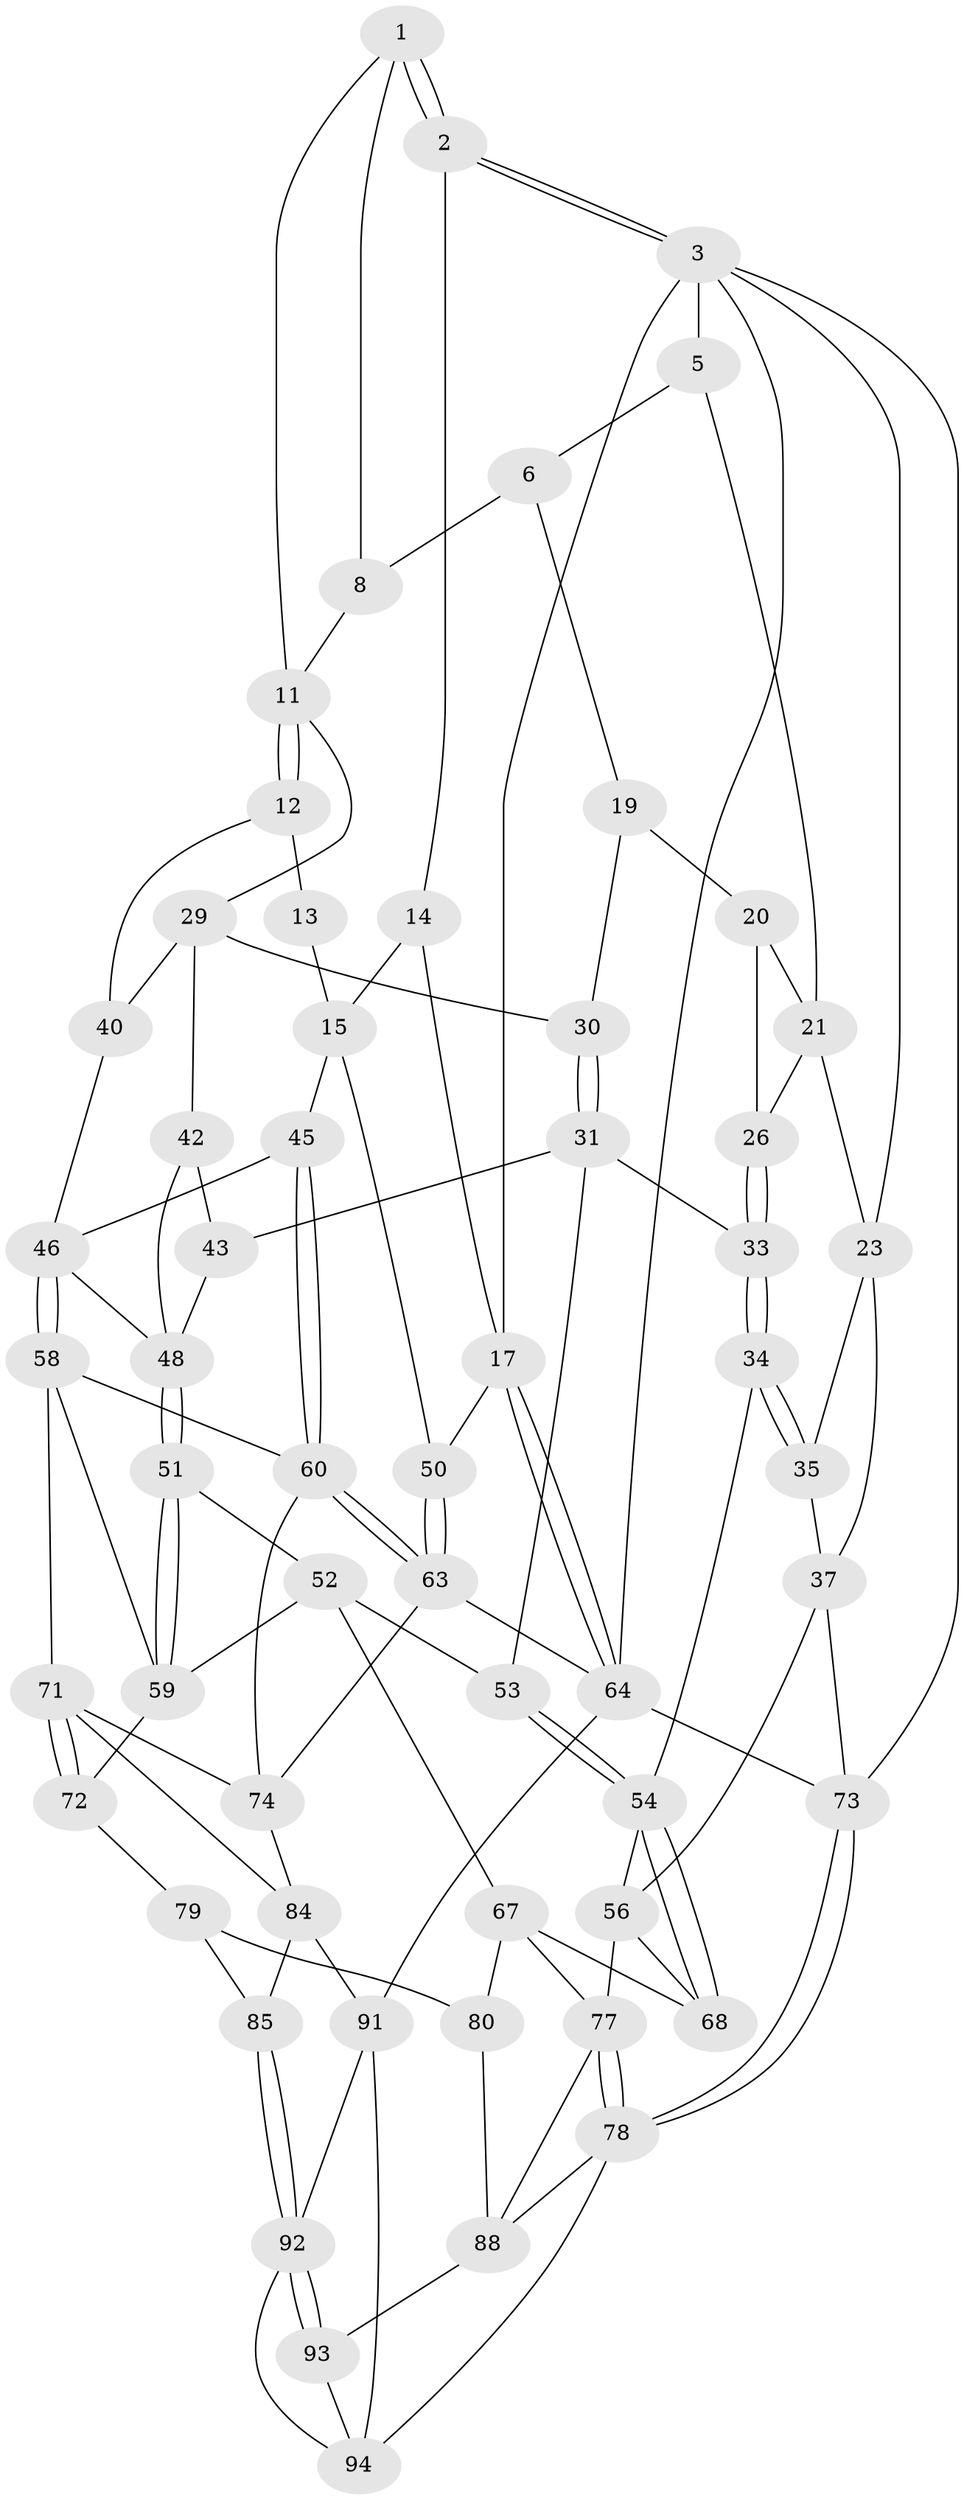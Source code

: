 // original degree distribution, {4: 0.21428571428571427, 5: 0.5408163265306123, 3: 0.030612244897959183, 6: 0.21428571428571427}
// Generated by graph-tools (version 1.1) at 2025/42/03/06/25 10:42:28]
// undirected, 58 vertices, 124 edges
graph export_dot {
graph [start="1"]
  node [color=gray90,style=filled];
  1 [pos="+0.519840014351884+0",super="+7"];
  2 [pos="+1+0",super="+10"];
  3 [pos="+1+0",super="+4"];
  5 [pos="+0+0"];
  6 [pos="+0.5009766773616898+0",super="+9"];
  8 [pos="+0.43986602250408224+0.17212756321927541"];
  11 [pos="+0.704485714778369+0.2182320416202064",super="+28"];
  12 [pos="+0.705449815662655+0.21920229087165072",super="+39"];
  13 [pos="+0.9317926809825743+0",super="+16"];
  14 [pos="+0.9227533598585309+0.2906051845081252"];
  15 [pos="+0.9052530425773981+0.28683008963824774",super="+44"];
  17 [pos="+1+0.3271480927389707",super="+18"];
  19 [pos="+0.3145521783916464+0.11449047459057478",super="+27"];
  20 [pos="+0.26590205123888866+0.10340868848814144",super="+25"];
  21 [pos="+0.07187833689600345+0",super="+22"];
  23 [pos="+0.09235746700449324+0.20052428024084695",super="+24"];
  26 [pos="+0.18147197211997365+0.1926046051153469"];
  29 [pos="+0.37806606163778594+0.2899211893161413",super="+41"];
  30 [pos="+0.3580552662310318+0.30826792750168075"];
  31 [pos="+0.35038407003978295+0.3316524131194607",super="+32"];
  33 [pos="+0.2545283114236124+0.36228688701741607"];
  34 [pos="+0.21474724121562383+0.38125167586183245",super="+38"];
  35 [pos="+0.09315629156310998+0.22673329240458603",super="+36"];
  37 [pos="+0+0.4102693806604348",super="+57"];
  40 [pos="+0.7088773708332842+0.24869397759036918"];
  42 [pos="+0.5458917560143577+0.35787921429432"];
  43 [pos="+0.3887656334446193+0.33934082874655425"];
  45 [pos="+0.7440343120110317+0.4877305372938904"];
  46 [pos="+0.7105260492357057+0.46460632697275933",super="+47"];
  48 [pos="+0.5292983028693098+0.4660708003921728",super="+49"];
  50 [pos="+0.9248152177880333+0.49220113696218143"];
  51 [pos="+0.5034593694144889+0.5330560350156917"];
  52 [pos="+0.385128133161652+0.476041093373883",super="+66"];
  53 [pos="+0.38442733841773297+0.47532569407972397"];
  54 [pos="+0.19813264998293467+0.6107777645262478",super="+55"];
  56 [pos="+0+0.4790270688114122",super="+69"];
  58 [pos="+0.6450778968743062+0.5327687823966677",super="+62"];
  59 [pos="+0.5052644892142675+0.5359568007163485",super="+70"];
  60 [pos="+0.803119494248993+0.5647490777560226",super="+61"];
  63 [pos="+0.8909853983875704+0.5692330423478493",super="+65"];
  64 [pos="+1+0.7884110178919791",super="+83"];
  67 [pos="+0.3243593407384312+0.667127040123084",super="+81"];
  68 [pos="+0.19438377175110605+0.6276275312856829"];
  71 [pos="+0.6450599058966806+0.7023500086562882",super="+76"];
  72 [pos="+0.5246227479862537+0.6734895091201818"];
  73 [pos="+0+1"];
  74 [pos="+0.8478845238318583+0.7449101294451381",super="+75"];
  77 [pos="+0+1",super="+82"];
  78 [pos="+0+1",super="+96"];
  79 [pos="+0.514496405541649+0.6870316965698391",super="+86"];
  80 [pos="+0.36276371266223467+0.7269965274518082",super="+87"];
  84 [pos="+0.6729303984250601+0.7579263965216746",super="+90"];
  85 [pos="+0.6267346199191726+0.8332390868439196"];
  88 [pos="+0.4672784193661609+0.8433511008379917",super="+89"];
  91 [pos="+0.884139407913635+1",super="+97"];
  92 [pos="+0.6220905493351582+0.8674793752131973",super="+98"];
  93 [pos="+0.4680598697416808+0.8443263032630006"];
  94 [pos="+0.48197981953236646+0.8753897120799772",super="+95"];
  1 -- 2;
  1 -- 2;
  1 -- 8;
  1 -- 11;
  2 -- 3;
  2 -- 3;
  2 -- 14;
  3 -- 17;
  3 -- 73;
  3 -- 5;
  3 -- 64;
  3 -- 23;
  5 -- 6;
  5 -- 21;
  6 -- 8;
  6 -- 19;
  8 -- 11;
  11 -- 12;
  11 -- 12;
  11 -- 29;
  12 -- 13 [weight=2];
  12 -- 40;
  13 -- 15;
  14 -- 15;
  14 -- 17;
  15 -- 50;
  15 -- 45;
  17 -- 64;
  17 -- 64;
  17 -- 50;
  19 -- 20 [weight=2];
  19 -- 30;
  20 -- 21;
  20 -- 26;
  21 -- 26;
  21 -- 23;
  23 -- 35;
  23 -- 37;
  26 -- 33;
  26 -- 33;
  29 -- 30;
  29 -- 40;
  29 -- 42;
  30 -- 31;
  30 -- 31;
  31 -- 43;
  31 -- 33;
  31 -- 53;
  33 -- 34;
  33 -- 34;
  34 -- 35 [weight=2];
  34 -- 35;
  34 -- 54;
  35 -- 37;
  37 -- 56;
  37 -- 73;
  40 -- 46;
  42 -- 43;
  42 -- 48;
  43 -- 48;
  45 -- 46;
  45 -- 60;
  45 -- 60;
  46 -- 58;
  46 -- 58;
  46 -- 48;
  48 -- 51;
  48 -- 51;
  50 -- 63;
  50 -- 63;
  51 -- 52;
  51 -- 59;
  51 -- 59;
  52 -- 53;
  52 -- 67;
  52 -- 59;
  53 -- 54;
  53 -- 54;
  54 -- 68;
  54 -- 68;
  54 -- 56;
  56 -- 68;
  56 -- 77;
  58 -- 59;
  58 -- 60;
  58 -- 71;
  59 -- 72;
  60 -- 63;
  60 -- 63;
  60 -- 74;
  63 -- 64;
  63 -- 74;
  64 -- 73;
  64 -- 91;
  67 -- 68;
  67 -- 80;
  67 -- 77;
  71 -- 72;
  71 -- 72;
  71 -- 74;
  71 -- 84;
  72 -- 79;
  73 -- 78;
  73 -- 78;
  74 -- 84;
  77 -- 78;
  77 -- 78;
  77 -- 88;
  78 -- 94;
  78 -- 88;
  79 -- 80 [weight=2];
  79 -- 85;
  80 -- 88;
  84 -- 85;
  84 -- 91;
  85 -- 92;
  85 -- 92;
  88 -- 93;
  91 -- 92;
  91 -- 94;
  92 -- 93;
  92 -- 93;
  92 -- 94;
  93 -- 94;
}
